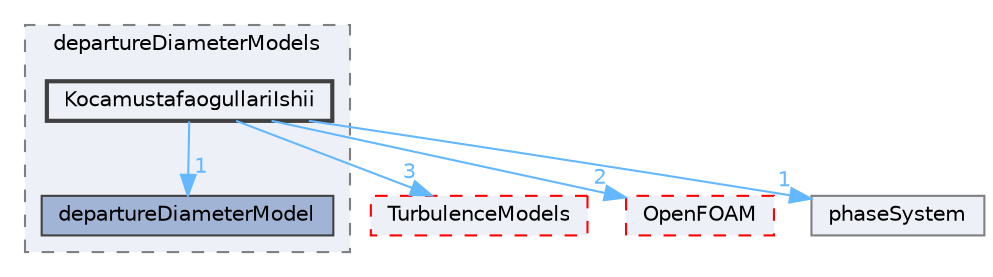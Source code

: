 digraph "src/phaseSystemModels/reactingEuler/multiphaseSystem/derivedFvPatchFields/wallBoilingSubModels/departureDiameterModels/KocamustafaogullariIshii"
{
 // LATEX_PDF_SIZE
  bgcolor="transparent";
  edge [fontname=Helvetica,fontsize=10,labelfontname=Helvetica,labelfontsize=10];
  node [fontname=Helvetica,fontsize=10,shape=box,height=0.2,width=0.4];
  compound=true
  subgraph clusterdir_4f2e17a2f4f4d940de8b87c14ad82fa6 {
    graph [ bgcolor="#edf0f7", pencolor="grey50", label="departureDiameterModels", fontname=Helvetica,fontsize=10 style="filled,dashed", URL="dir_4f2e17a2f4f4d940de8b87c14ad82fa6.html",tooltip=""]
  dir_28ff47dcaeeea946830ecd2632e0cd83 [label="departureDiameterModel", fillcolor="#a2b4d6", color="grey25", style="filled", URL="dir_28ff47dcaeeea946830ecd2632e0cd83.html",tooltip=""];
  dir_0060d284b246a65e958cb9c8b866dfb3 [label="KocamustafaogullariIshii", fillcolor="#edf0f7", color="grey25", style="filled,bold", URL="dir_0060d284b246a65e958cb9c8b866dfb3.html",tooltip=""];
  }
  dir_1eda626aeac0f0ad2848c36acaa5d501 [label="TurbulenceModels", fillcolor="#edf0f7", color="red", style="filled,dashed", URL="dir_1eda626aeac0f0ad2848c36acaa5d501.html",tooltip=""];
  dir_c5473ff19b20e6ec4dfe5c310b3778a8 [label="OpenFOAM", fillcolor="#edf0f7", color="red", style="filled,dashed", URL="dir_c5473ff19b20e6ec4dfe5c310b3778a8.html",tooltip=""];
  dir_dfe19b54a98af0254be9d6c989217747 [label="phaseSystem", fillcolor="#edf0f7", color="grey50", style="filled", URL="dir_dfe19b54a98af0254be9d6c989217747.html",tooltip=""];
  dir_0060d284b246a65e958cb9c8b866dfb3->dir_1eda626aeac0f0ad2848c36acaa5d501 [headlabel="3", labeldistance=1.5 headhref="dir_002040_004143.html" href="dir_002040_004143.html" color="steelblue1" fontcolor="steelblue1"];
  dir_0060d284b246a65e958cb9c8b866dfb3->dir_28ff47dcaeeea946830ecd2632e0cd83 [headlabel="1", labeldistance=1.5 headhref="dir_002040_000843.html" href="dir_002040_000843.html" color="steelblue1" fontcolor="steelblue1"];
  dir_0060d284b246a65e958cb9c8b866dfb3->dir_c5473ff19b20e6ec4dfe5c310b3778a8 [headlabel="2", labeldistance=1.5 headhref="dir_002040_002695.html" href="dir_002040_002695.html" color="steelblue1" fontcolor="steelblue1"];
  dir_0060d284b246a65e958cb9c8b866dfb3->dir_dfe19b54a98af0254be9d6c989217747 [headlabel="1", labeldistance=1.5 headhref="dir_002040_002906.html" href="dir_002040_002906.html" color="steelblue1" fontcolor="steelblue1"];
}
